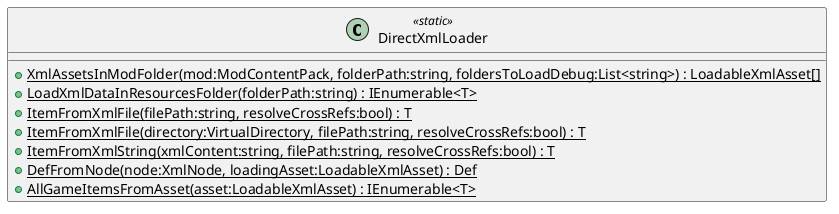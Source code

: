 @startuml
class DirectXmlLoader <<static>> {
    + {static} XmlAssetsInModFolder(mod:ModContentPack, folderPath:string, foldersToLoadDebug:List<string>) : LoadableXmlAsset[]
    + {static} LoadXmlDataInResourcesFolder(folderPath:string) : IEnumerable<T>
    + {static} ItemFromXmlFile(filePath:string, resolveCrossRefs:bool) : T
    + {static} ItemFromXmlFile(directory:VirtualDirectory, filePath:string, resolveCrossRefs:bool) : T
    + {static} ItemFromXmlString(xmlContent:string, filePath:string, resolveCrossRefs:bool) : T
    + {static} DefFromNode(node:XmlNode, loadingAsset:LoadableXmlAsset) : Def
    + {static} AllGameItemsFromAsset(asset:LoadableXmlAsset) : IEnumerable<T>
}
@enduml
